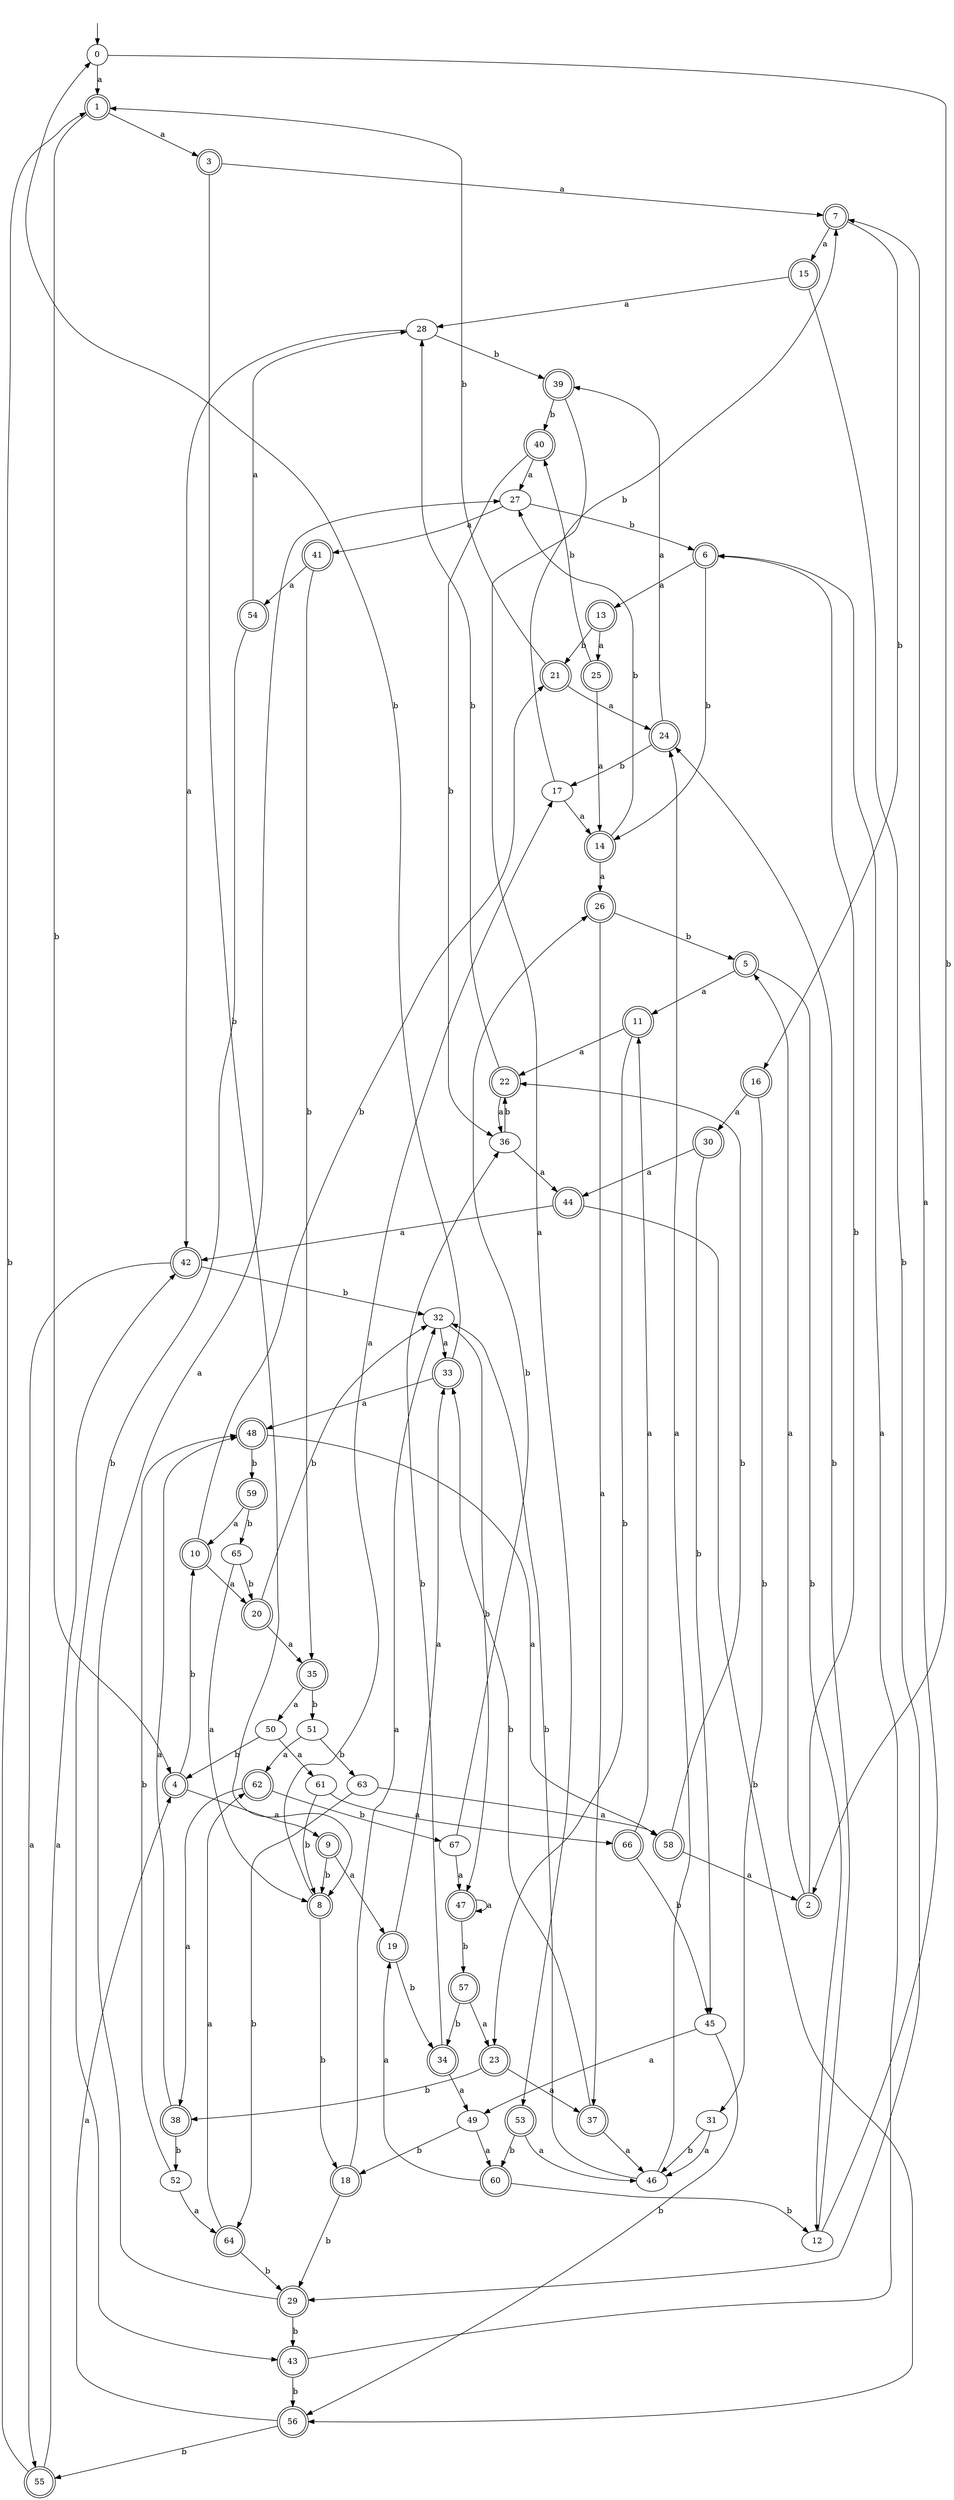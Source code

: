 digraph RandomDFA {
  __start0 [label="", shape=none];
  __start0 -> 0 [label=""];
  0 [shape=circle]
  0 -> 1 [label="a"]
  0 -> 2 [label="b"]
  1 [shape=doublecircle]
  1 -> 3 [label="a"]
  1 -> 4 [label="b"]
  2 [shape=doublecircle]
  2 -> 5 [label="a"]
  2 -> 6 [label="b"]
  3 [shape=doublecircle]
  3 -> 7 [label="a"]
  3 -> 8 [label="b"]
  4 [shape=doublecircle]
  4 -> 9 [label="a"]
  4 -> 10 [label="b"]
  5 [shape=doublecircle]
  5 -> 11 [label="a"]
  5 -> 12 [label="b"]
  6 [shape=doublecircle]
  6 -> 13 [label="a"]
  6 -> 14 [label="b"]
  7 [shape=doublecircle]
  7 -> 15 [label="a"]
  7 -> 16 [label="b"]
  8 [shape=doublecircle]
  8 -> 17 [label="a"]
  8 -> 18 [label="b"]
  9 [shape=doublecircle]
  9 -> 19 [label="a"]
  9 -> 8 [label="b"]
  10 [shape=doublecircle]
  10 -> 20 [label="a"]
  10 -> 21 [label="b"]
  11 [shape=doublecircle]
  11 -> 22 [label="a"]
  11 -> 23 [label="b"]
  12
  12 -> 7 [label="a"]
  12 -> 24 [label="b"]
  13 [shape=doublecircle]
  13 -> 25 [label="a"]
  13 -> 21 [label="b"]
  14 [shape=doublecircle]
  14 -> 26 [label="a"]
  14 -> 27 [label="b"]
  15 [shape=doublecircle]
  15 -> 28 [label="a"]
  15 -> 29 [label="b"]
  16 [shape=doublecircle]
  16 -> 30 [label="a"]
  16 -> 31 [label="b"]
  17
  17 -> 14 [label="a"]
  17 -> 7 [label="b"]
  18 [shape=doublecircle]
  18 -> 32 [label="a"]
  18 -> 29 [label="b"]
  19 [shape=doublecircle]
  19 -> 33 [label="a"]
  19 -> 34 [label="b"]
  20 [shape=doublecircle]
  20 -> 35 [label="a"]
  20 -> 32 [label="b"]
  21 [shape=doublecircle]
  21 -> 24 [label="a"]
  21 -> 1 [label="b"]
  22 [shape=doublecircle]
  22 -> 36 [label="a"]
  22 -> 28 [label="b"]
  23 [shape=doublecircle]
  23 -> 37 [label="a"]
  23 -> 38 [label="b"]
  24 [shape=doublecircle]
  24 -> 39 [label="a"]
  24 -> 17 [label="b"]
  25 [shape=doublecircle]
  25 -> 14 [label="a"]
  25 -> 40 [label="b"]
  26 [shape=doublecircle]
  26 -> 37 [label="a"]
  26 -> 5 [label="b"]
  27
  27 -> 41 [label="a"]
  27 -> 6 [label="b"]
  28
  28 -> 42 [label="a"]
  28 -> 39 [label="b"]
  29 [shape=doublecircle]
  29 -> 27 [label="a"]
  29 -> 43 [label="b"]
  30 [shape=doublecircle]
  30 -> 44 [label="a"]
  30 -> 45 [label="b"]
  31
  31 -> 46 [label="a"]
  31 -> 46 [label="b"]
  32
  32 -> 33 [label="a"]
  32 -> 47 [label="b"]
  33 [shape=doublecircle]
  33 -> 48 [label="a"]
  33 -> 0 [label="b"]
  34 [shape=doublecircle]
  34 -> 49 [label="a"]
  34 -> 36 [label="b"]
  35 [shape=doublecircle]
  35 -> 50 [label="a"]
  35 -> 51 [label="b"]
  36
  36 -> 44 [label="a"]
  36 -> 22 [label="b"]
  37 [shape=doublecircle]
  37 -> 46 [label="a"]
  37 -> 33 [label="b"]
  38 [shape=doublecircle]
  38 -> 48 [label="a"]
  38 -> 52 [label="b"]
  39 [shape=doublecircle]
  39 -> 53 [label="a"]
  39 -> 40 [label="b"]
  40 [shape=doublecircle]
  40 -> 27 [label="a"]
  40 -> 36 [label="b"]
  41 [shape=doublecircle]
  41 -> 54 [label="a"]
  41 -> 35 [label="b"]
  42 [shape=doublecircle]
  42 -> 55 [label="a"]
  42 -> 32 [label="b"]
  43 [shape=doublecircle]
  43 -> 6 [label="a"]
  43 -> 56 [label="b"]
  44 [shape=doublecircle]
  44 -> 42 [label="a"]
  44 -> 56 [label="b"]
  45
  45 -> 49 [label="a"]
  45 -> 56 [label="b"]
  46
  46 -> 24 [label="a"]
  46 -> 32 [label="b"]
  47 [shape=doublecircle]
  47 -> 47 [label="a"]
  47 -> 57 [label="b"]
  48 [shape=doublecircle]
  48 -> 58 [label="a"]
  48 -> 59 [label="b"]
  49
  49 -> 60 [label="a"]
  49 -> 18 [label="b"]
  50
  50 -> 61 [label="a"]
  50 -> 4 [label="b"]
  51
  51 -> 62 [label="a"]
  51 -> 63 [label="b"]
  52
  52 -> 64 [label="a"]
  52 -> 48 [label="b"]
  53 [shape=doublecircle]
  53 -> 46 [label="a"]
  53 -> 60 [label="b"]
  54 [shape=doublecircle]
  54 -> 28 [label="a"]
  54 -> 43 [label="b"]
  55 [shape=doublecircle]
  55 -> 42 [label="a"]
  55 -> 1 [label="b"]
  56 [shape=doublecircle]
  56 -> 4 [label="a"]
  56 -> 55 [label="b"]
  57 [shape=doublecircle]
  57 -> 23 [label="a"]
  57 -> 34 [label="b"]
  58 [shape=doublecircle]
  58 -> 2 [label="a"]
  58 -> 22 [label="b"]
  59 [shape=doublecircle]
  59 -> 10 [label="a"]
  59 -> 65 [label="b"]
  60 [shape=doublecircle]
  60 -> 19 [label="a"]
  60 -> 12 [label="b"]
  61
  61 -> 66 [label="a"]
  61 -> 8 [label="b"]
  62 [shape=doublecircle]
  62 -> 38 [label="a"]
  62 -> 67 [label="b"]
  63
  63 -> 58 [label="a"]
  63 -> 64 [label="b"]
  64 [shape=doublecircle]
  64 -> 62 [label="a"]
  64 -> 29 [label="b"]
  65
  65 -> 8 [label="a"]
  65 -> 20 [label="b"]
  66 [shape=doublecircle]
  66 -> 11 [label="a"]
  66 -> 45 [label="b"]
  67
  67 -> 47 [label="a"]
  67 -> 26 [label="b"]
}

